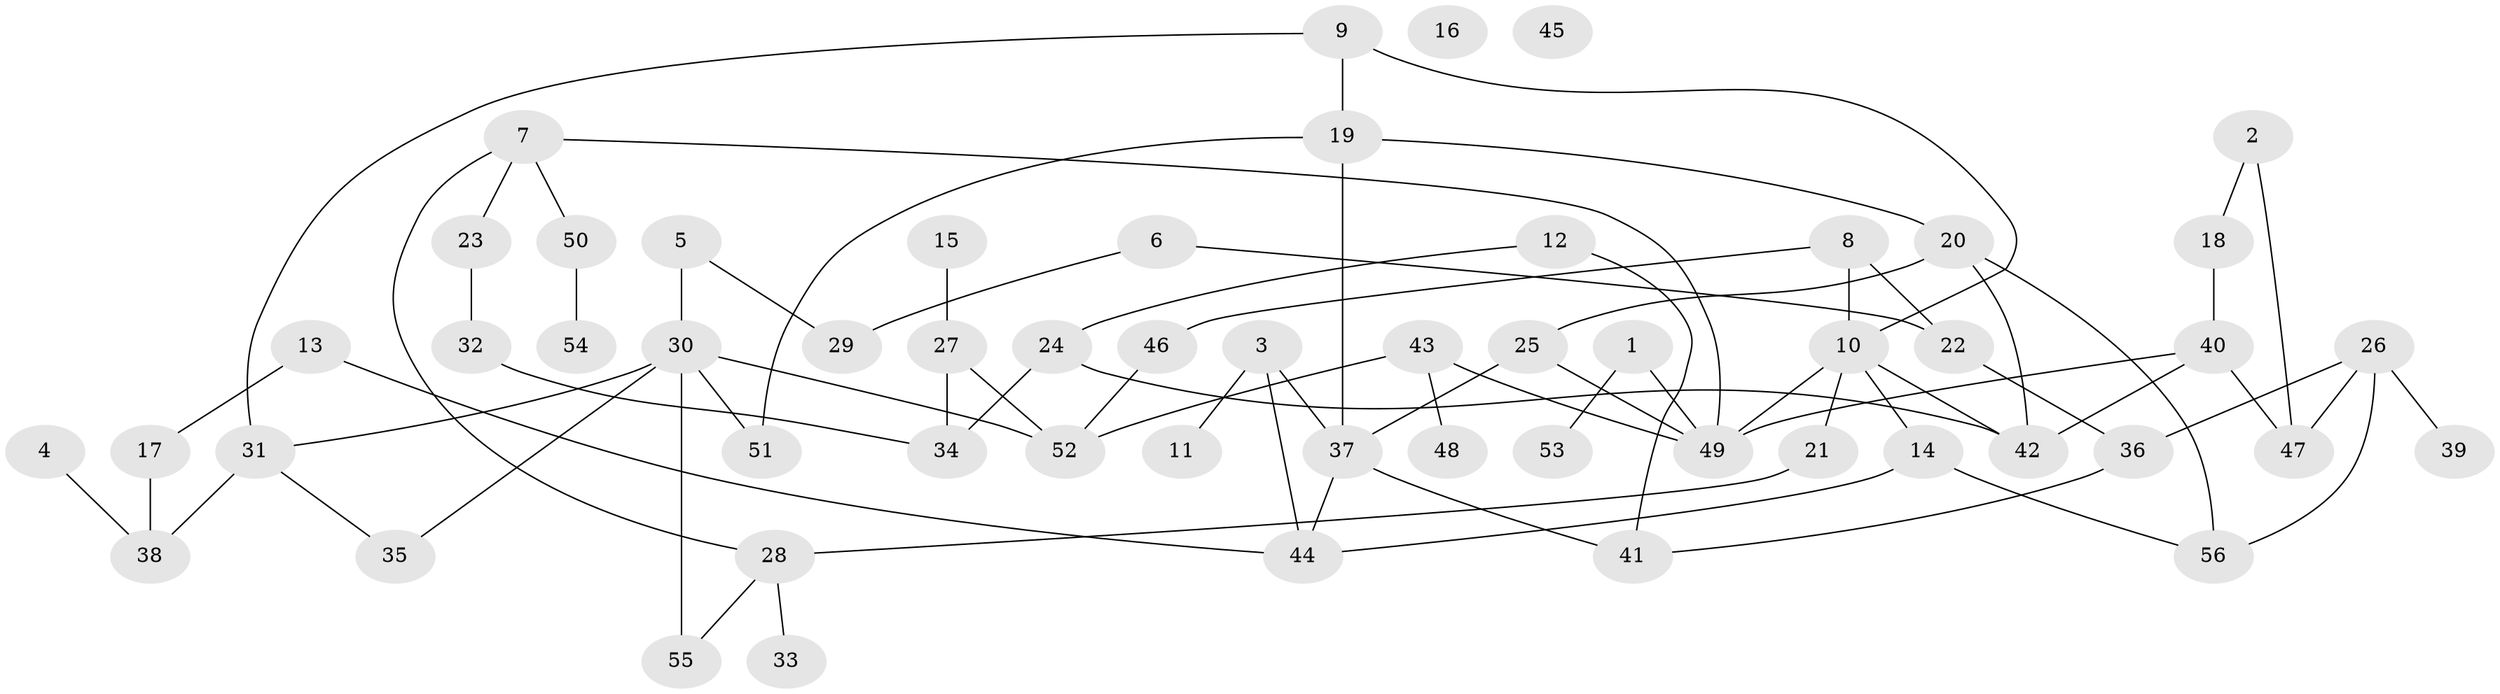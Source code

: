 // Generated by graph-tools (version 1.1) at 2025/39/03/09/25 04:39:24]
// undirected, 56 vertices, 75 edges
graph export_dot {
graph [start="1"]
  node [color=gray90,style=filled];
  1;
  2;
  3;
  4;
  5;
  6;
  7;
  8;
  9;
  10;
  11;
  12;
  13;
  14;
  15;
  16;
  17;
  18;
  19;
  20;
  21;
  22;
  23;
  24;
  25;
  26;
  27;
  28;
  29;
  30;
  31;
  32;
  33;
  34;
  35;
  36;
  37;
  38;
  39;
  40;
  41;
  42;
  43;
  44;
  45;
  46;
  47;
  48;
  49;
  50;
  51;
  52;
  53;
  54;
  55;
  56;
  1 -- 49;
  1 -- 53;
  2 -- 18;
  2 -- 47;
  3 -- 11;
  3 -- 37;
  3 -- 44;
  4 -- 38;
  5 -- 29;
  5 -- 30;
  6 -- 22;
  6 -- 29;
  7 -- 23;
  7 -- 28;
  7 -- 49;
  7 -- 50;
  8 -- 10;
  8 -- 22;
  8 -- 46;
  9 -- 10;
  9 -- 19;
  9 -- 31;
  10 -- 14;
  10 -- 21;
  10 -- 42;
  10 -- 49;
  12 -- 24;
  12 -- 41;
  13 -- 17;
  13 -- 44;
  14 -- 44;
  14 -- 56;
  15 -- 27;
  17 -- 38;
  18 -- 40;
  19 -- 20;
  19 -- 37;
  19 -- 51;
  20 -- 25;
  20 -- 42;
  20 -- 56;
  21 -- 28;
  22 -- 36;
  23 -- 32;
  24 -- 34;
  24 -- 42;
  25 -- 37;
  25 -- 49;
  26 -- 36;
  26 -- 39;
  26 -- 47;
  26 -- 56;
  27 -- 34;
  27 -- 52;
  28 -- 33;
  28 -- 55;
  30 -- 31;
  30 -- 35;
  30 -- 51;
  30 -- 52;
  30 -- 55;
  31 -- 35;
  31 -- 38;
  32 -- 34;
  36 -- 41;
  37 -- 41;
  37 -- 44;
  40 -- 42;
  40 -- 47;
  40 -- 49;
  43 -- 48;
  43 -- 49;
  43 -- 52;
  46 -- 52;
  50 -- 54;
}
